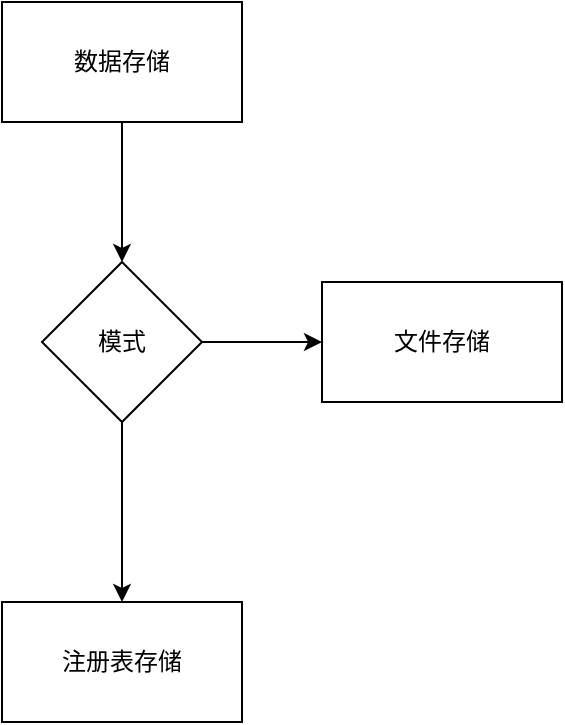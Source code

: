 <mxfile version="19.0.3" type="github">
  <diagram id="DnrnMb2I-ee3ofIosJeG" name="Page-1">
    <mxGraphModel dx="1422" dy="794" grid="1" gridSize="10" guides="1" tooltips="1" connect="1" arrows="1" fold="1" page="1" pageScale="1" pageWidth="827" pageHeight="1169" math="0" shadow="0">
      <root>
        <mxCell id="0" />
        <mxCell id="1" parent="0" />
        <mxCell id="WAK5zBahrGszai_4QzEf-3" value="" style="edgeStyle=orthogonalEdgeStyle;rounded=0;orthogonalLoop=1;jettySize=auto;html=1;" parent="1" source="WAK5zBahrGszai_4QzEf-1" target="WAK5zBahrGszai_4QzEf-2" edge="1">
          <mxGeometry relative="1" as="geometry" />
        </mxCell>
        <mxCell id="WAK5zBahrGszai_4QzEf-1" value="数据存储" style="rounded=0;whiteSpace=wrap;html=1;" parent="1" vertex="1">
          <mxGeometry x="370" y="80" width="120" height="60" as="geometry" />
        </mxCell>
        <mxCell id="WAK5zBahrGszai_4QzEf-5" value="" style="edgeStyle=orthogonalEdgeStyle;rounded=0;orthogonalLoop=1;jettySize=auto;html=1;" parent="1" source="WAK5zBahrGszai_4QzEf-2" target="WAK5zBahrGszai_4QzEf-4" edge="1">
          <mxGeometry relative="1" as="geometry" />
        </mxCell>
        <mxCell id="WAK5zBahrGszai_4QzEf-7" value="" style="edgeStyle=orthogonalEdgeStyle;rounded=0;orthogonalLoop=1;jettySize=auto;html=1;" parent="1" source="WAK5zBahrGszai_4QzEf-2" target="WAK5zBahrGszai_4QzEf-6" edge="1">
          <mxGeometry relative="1" as="geometry" />
        </mxCell>
        <mxCell id="WAK5zBahrGszai_4QzEf-2" value="模式&lt;br&gt;" style="rhombus;whiteSpace=wrap;html=1;rounded=0;" parent="1" vertex="1">
          <mxGeometry x="390" y="210" width="80" height="80" as="geometry" />
        </mxCell>
        <mxCell id="WAK5zBahrGszai_4QzEf-4" value="注册表存储" style="whiteSpace=wrap;html=1;rounded=0;" parent="1" vertex="1">
          <mxGeometry x="370" y="380" width="120" height="60" as="geometry" />
        </mxCell>
        <mxCell id="WAK5zBahrGszai_4QzEf-6" value="文件存储" style="whiteSpace=wrap;html=1;rounded=0;" parent="1" vertex="1">
          <mxGeometry x="530" y="220" width="120" height="60" as="geometry" />
        </mxCell>
      </root>
    </mxGraphModel>
  </diagram>
</mxfile>
